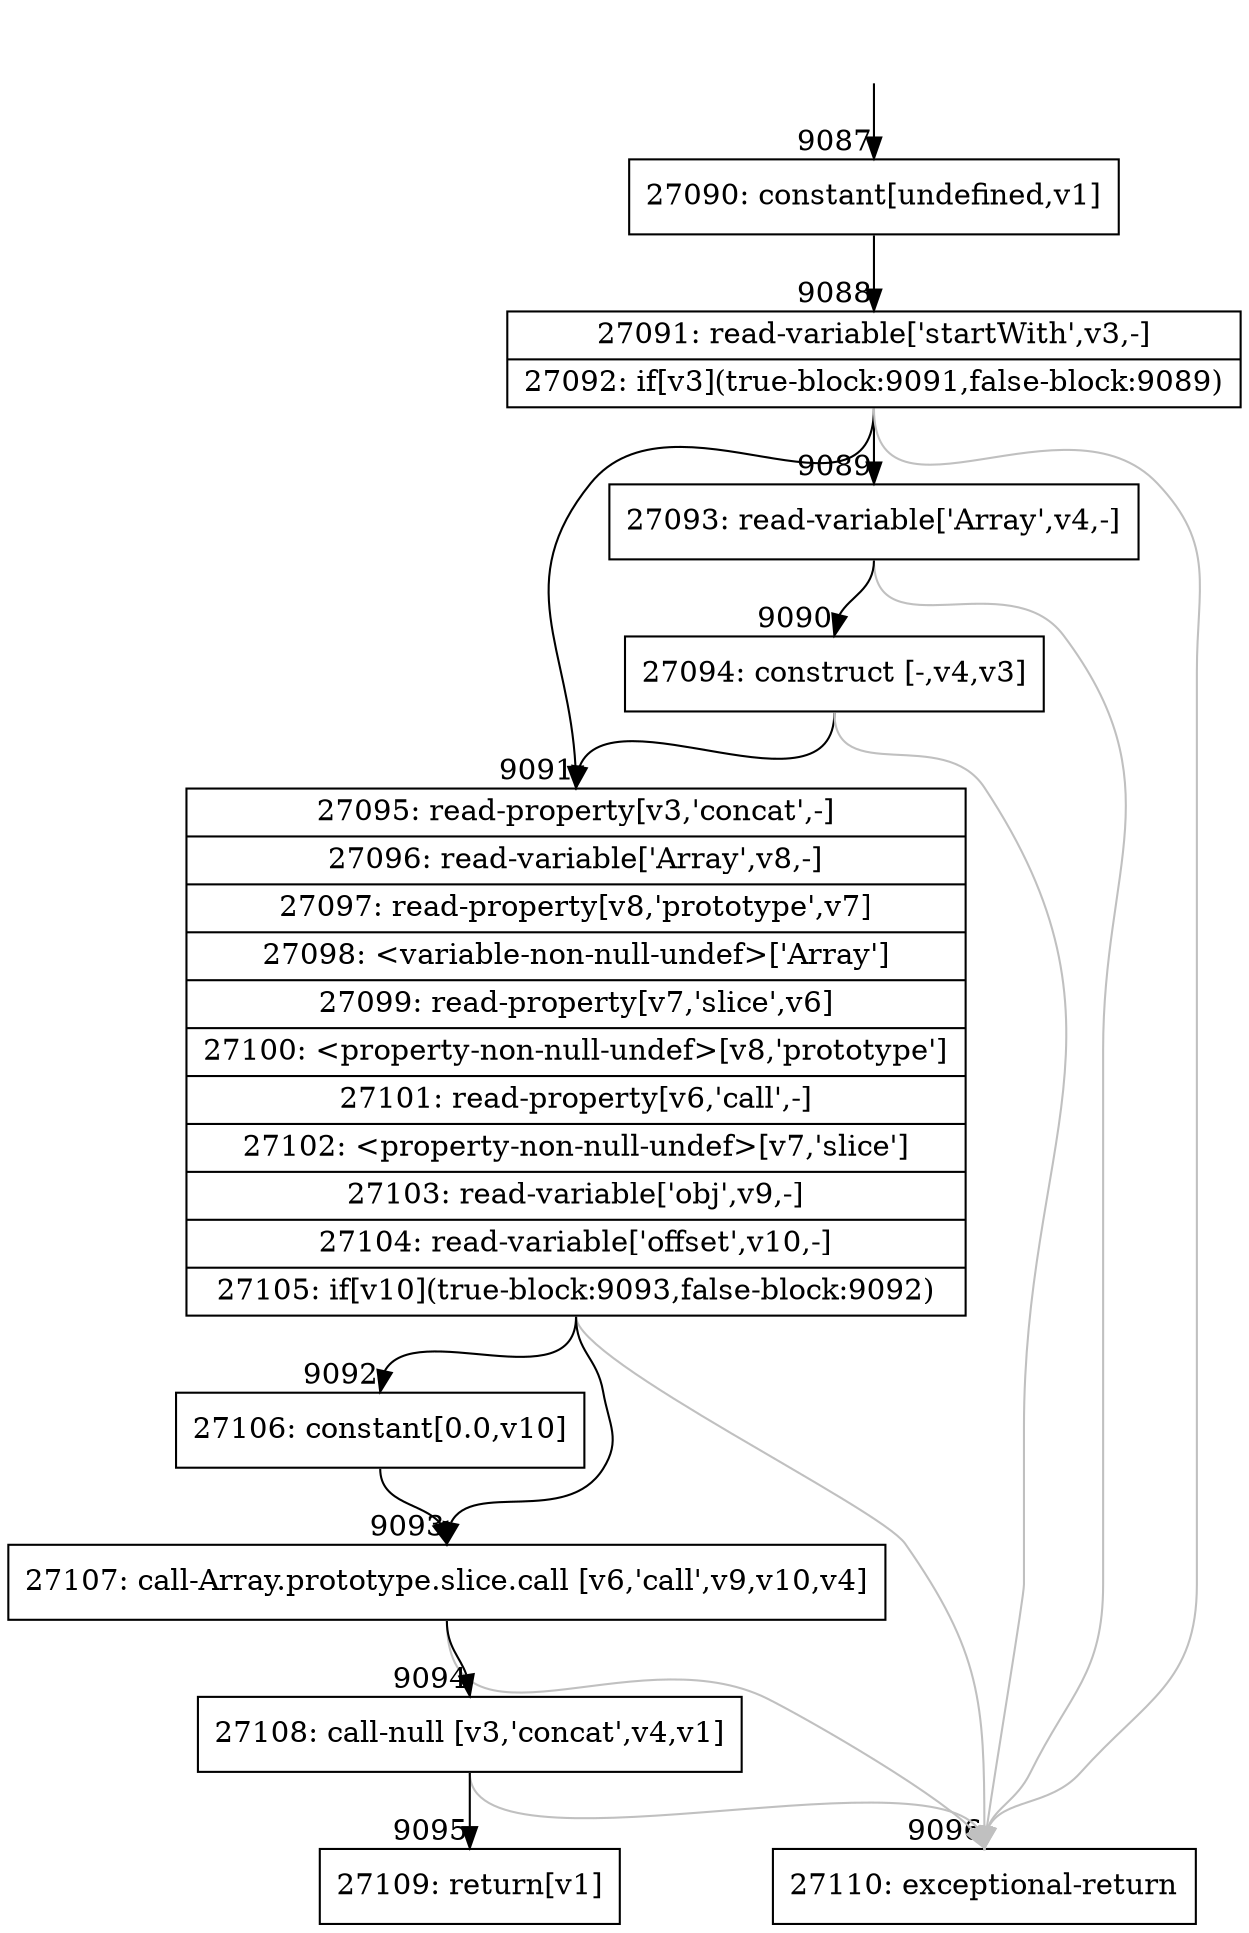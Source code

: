 digraph {
rankdir="TD"
BB_entry619[shape=none,label=""];
BB_entry619 -> BB9087 [tailport=s, headport=n, headlabel="    9087"]
BB9087 [shape=record label="{27090: constant[undefined,v1]}" ] 
BB9087 -> BB9088 [tailport=s, headport=n, headlabel="      9088"]
BB9088 [shape=record label="{27091: read-variable['startWith',v3,-]|27092: if[v3](true-block:9091,false-block:9089)}" ] 
BB9088 -> BB9091 [tailport=s, headport=n, headlabel="      9091"]
BB9088 -> BB9089 [tailport=s, headport=n, headlabel="      9089"]
BB9088 -> BB9096 [tailport=s, headport=n, color=gray, headlabel="      9096"]
BB9089 [shape=record label="{27093: read-variable['Array',v4,-]}" ] 
BB9089 -> BB9090 [tailport=s, headport=n, headlabel="      9090"]
BB9089 -> BB9096 [tailport=s, headport=n, color=gray]
BB9090 [shape=record label="{27094: construct [-,v4,v3]}" ] 
BB9090 -> BB9091 [tailport=s, headport=n]
BB9090 -> BB9096 [tailport=s, headport=n, color=gray]
BB9091 [shape=record label="{27095: read-property[v3,'concat',-]|27096: read-variable['Array',v8,-]|27097: read-property[v8,'prototype',v7]|27098: \<variable-non-null-undef\>['Array']|27099: read-property[v7,'slice',v6]|27100: \<property-non-null-undef\>[v8,'prototype']|27101: read-property[v6,'call',-]|27102: \<property-non-null-undef\>[v7,'slice']|27103: read-variable['obj',v9,-]|27104: read-variable['offset',v10,-]|27105: if[v10](true-block:9093,false-block:9092)}" ] 
BB9091 -> BB9093 [tailport=s, headport=n, headlabel="      9093"]
BB9091 -> BB9092 [tailport=s, headport=n, headlabel="      9092"]
BB9091 -> BB9096 [tailport=s, headport=n, color=gray]
BB9092 [shape=record label="{27106: constant[0.0,v10]}" ] 
BB9092 -> BB9093 [tailport=s, headport=n]
BB9093 [shape=record label="{27107: call-Array.prototype.slice.call [v6,'call',v9,v10,v4]}" ] 
BB9093 -> BB9094 [tailport=s, headport=n, headlabel="      9094"]
BB9093 -> BB9096 [tailport=s, headport=n, color=gray]
BB9094 [shape=record label="{27108: call-null [v3,'concat',v4,v1]}" ] 
BB9094 -> BB9095 [tailport=s, headport=n, headlabel="      9095"]
BB9094 -> BB9096 [tailport=s, headport=n, color=gray]
BB9095 [shape=record label="{27109: return[v1]}" ] 
BB9096 [shape=record label="{27110: exceptional-return}" ] 
//#$~ 12653
}
